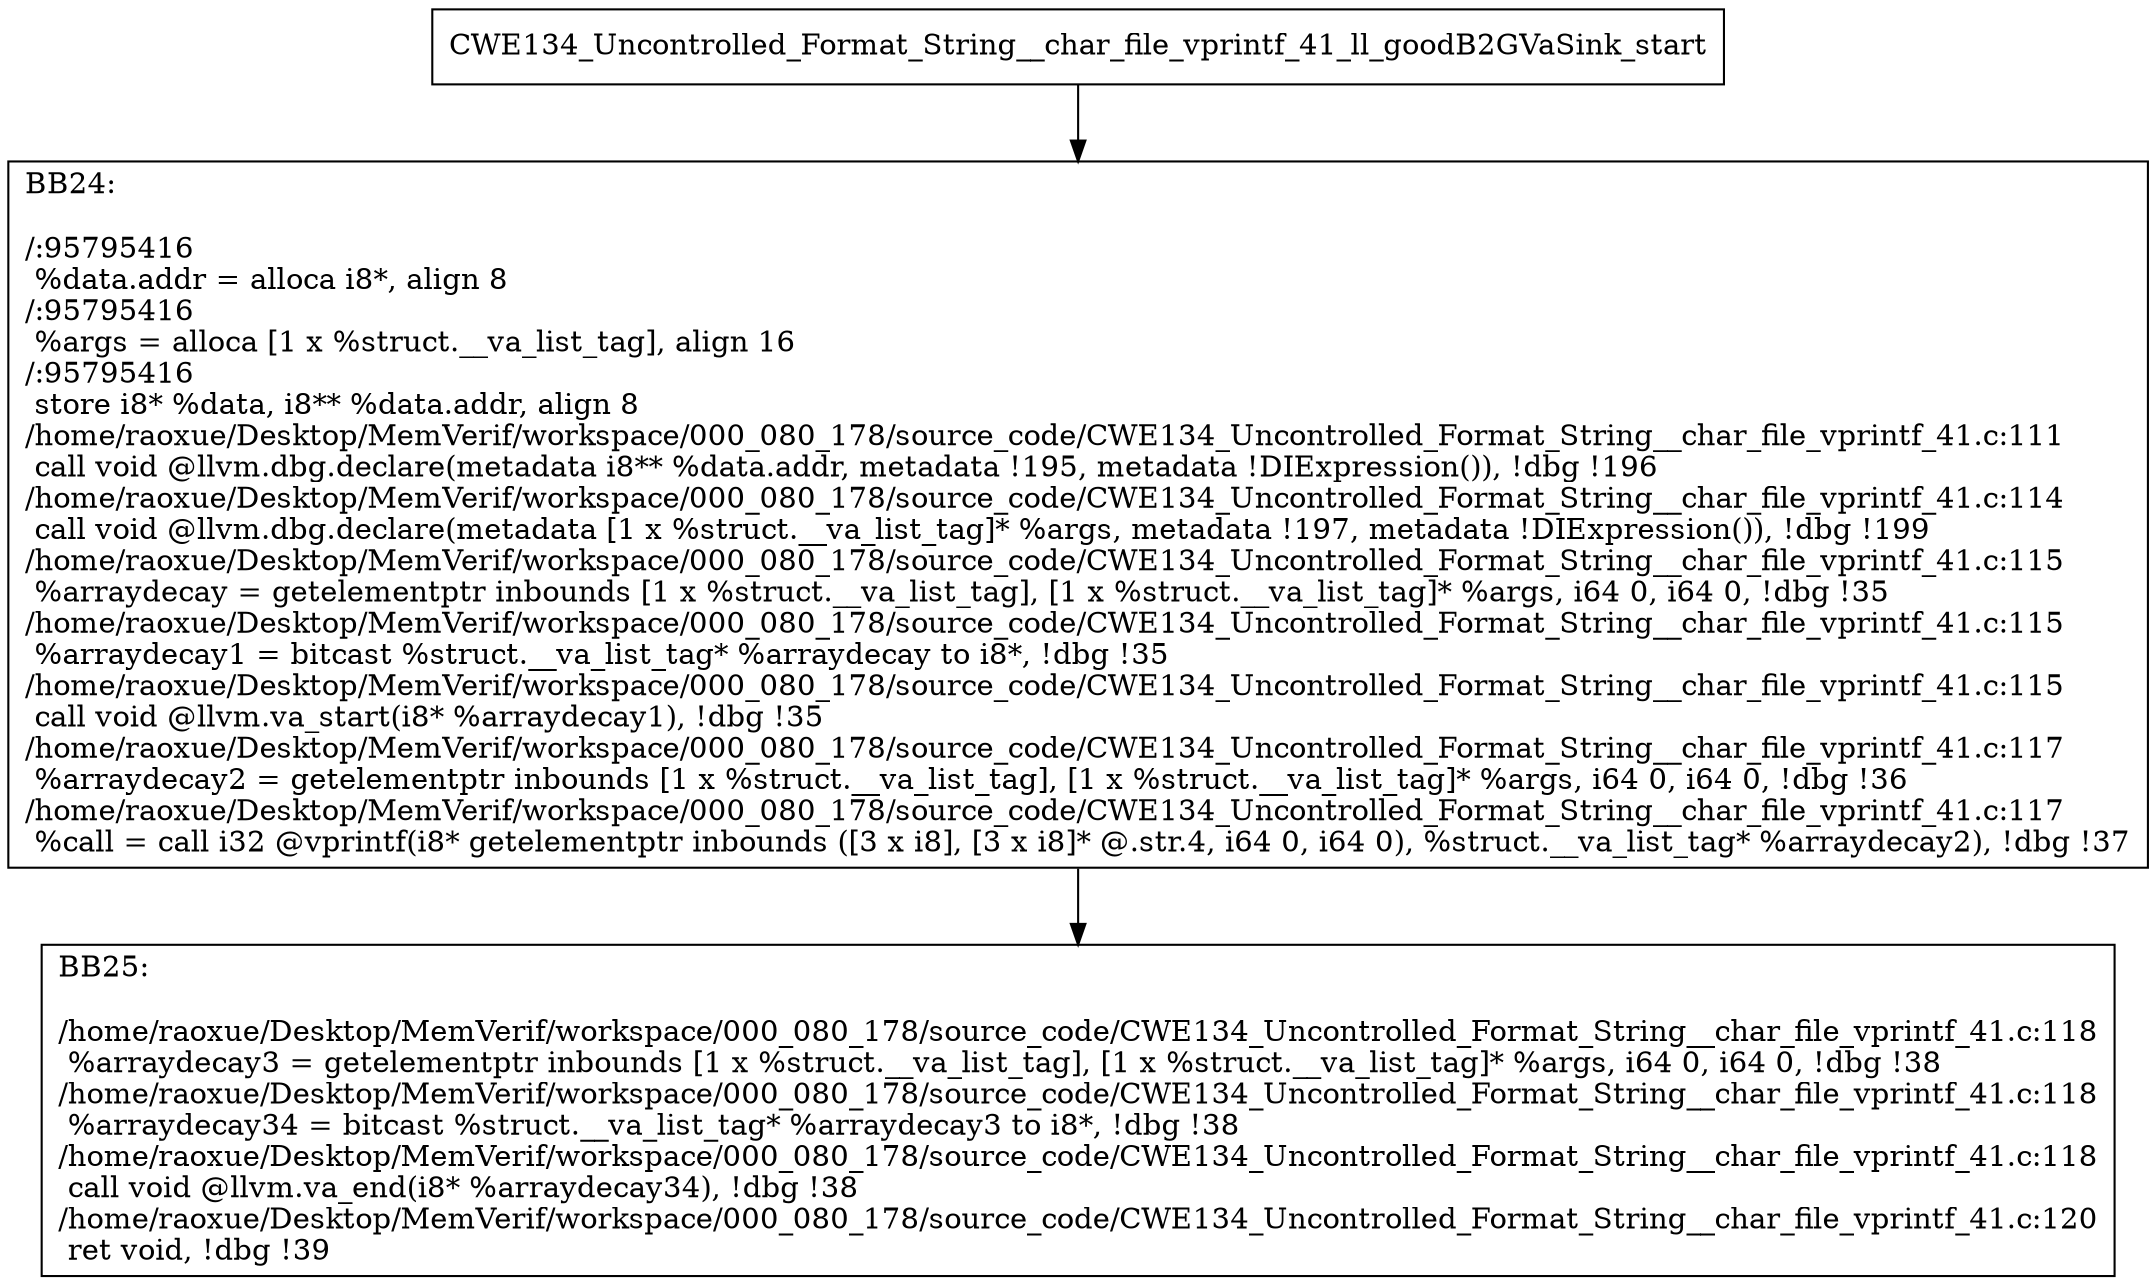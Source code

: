 digraph "CFG for'CWE134_Uncontrolled_Format_String__char_file_vprintf_41_ll_goodB2GVaSink' function" {
	BBCWE134_Uncontrolled_Format_String__char_file_vprintf_41_ll_goodB2GVaSink_start[shape=record,label="{CWE134_Uncontrolled_Format_String__char_file_vprintf_41_ll_goodB2GVaSink_start}"];
	BBCWE134_Uncontrolled_Format_String__char_file_vprintf_41_ll_goodB2GVaSink_start-> CWE134_Uncontrolled_Format_String__char_file_vprintf_41_ll_goodB2GVaSinkBB24;
	CWE134_Uncontrolled_Format_String__char_file_vprintf_41_ll_goodB2GVaSinkBB24 [shape=record, label="{BB24:\l\l/:95795416\l
  %data.addr = alloca i8*, align 8\l
/:95795416\l
  %args = alloca [1 x %struct.__va_list_tag], align 16\l
/:95795416\l
  store i8* %data, i8** %data.addr, align 8\l
/home/raoxue/Desktop/MemVerif/workspace/000_080_178/source_code/CWE134_Uncontrolled_Format_String__char_file_vprintf_41.c:111\l
  call void @llvm.dbg.declare(metadata i8** %data.addr, metadata !195, metadata !DIExpression()), !dbg !196\l
/home/raoxue/Desktop/MemVerif/workspace/000_080_178/source_code/CWE134_Uncontrolled_Format_String__char_file_vprintf_41.c:114\l
  call void @llvm.dbg.declare(metadata [1 x %struct.__va_list_tag]* %args, metadata !197, metadata !DIExpression()), !dbg !199\l
/home/raoxue/Desktop/MemVerif/workspace/000_080_178/source_code/CWE134_Uncontrolled_Format_String__char_file_vprintf_41.c:115\l
  %arraydecay = getelementptr inbounds [1 x %struct.__va_list_tag], [1 x %struct.__va_list_tag]* %args, i64 0, i64 0, !dbg !35\l
/home/raoxue/Desktop/MemVerif/workspace/000_080_178/source_code/CWE134_Uncontrolled_Format_String__char_file_vprintf_41.c:115\l
  %arraydecay1 = bitcast %struct.__va_list_tag* %arraydecay to i8*, !dbg !35\l
/home/raoxue/Desktop/MemVerif/workspace/000_080_178/source_code/CWE134_Uncontrolled_Format_String__char_file_vprintf_41.c:115\l
  call void @llvm.va_start(i8* %arraydecay1), !dbg !35\l
/home/raoxue/Desktop/MemVerif/workspace/000_080_178/source_code/CWE134_Uncontrolled_Format_String__char_file_vprintf_41.c:117\l
  %arraydecay2 = getelementptr inbounds [1 x %struct.__va_list_tag], [1 x %struct.__va_list_tag]* %args, i64 0, i64 0, !dbg !36\l
/home/raoxue/Desktop/MemVerif/workspace/000_080_178/source_code/CWE134_Uncontrolled_Format_String__char_file_vprintf_41.c:117\l
  %call = call i32 @vprintf(i8* getelementptr inbounds ([3 x i8], [3 x i8]* @.str.4, i64 0, i64 0), %struct.__va_list_tag* %arraydecay2), !dbg !37\l
}"];
	CWE134_Uncontrolled_Format_String__char_file_vprintf_41_ll_goodB2GVaSinkBB24-> CWE134_Uncontrolled_Format_String__char_file_vprintf_41_ll_goodB2GVaSinkBB25;
	CWE134_Uncontrolled_Format_String__char_file_vprintf_41_ll_goodB2GVaSinkBB25 [shape=record, label="{BB25:\l\l/home/raoxue/Desktop/MemVerif/workspace/000_080_178/source_code/CWE134_Uncontrolled_Format_String__char_file_vprintf_41.c:118\l
  %arraydecay3 = getelementptr inbounds [1 x %struct.__va_list_tag], [1 x %struct.__va_list_tag]* %args, i64 0, i64 0, !dbg !38\l
/home/raoxue/Desktop/MemVerif/workspace/000_080_178/source_code/CWE134_Uncontrolled_Format_String__char_file_vprintf_41.c:118\l
  %arraydecay34 = bitcast %struct.__va_list_tag* %arraydecay3 to i8*, !dbg !38\l
/home/raoxue/Desktop/MemVerif/workspace/000_080_178/source_code/CWE134_Uncontrolled_Format_String__char_file_vprintf_41.c:118\l
  call void @llvm.va_end(i8* %arraydecay34), !dbg !38\l
/home/raoxue/Desktop/MemVerif/workspace/000_080_178/source_code/CWE134_Uncontrolled_Format_String__char_file_vprintf_41.c:120\l
  ret void, !dbg !39\l
}"];
}
